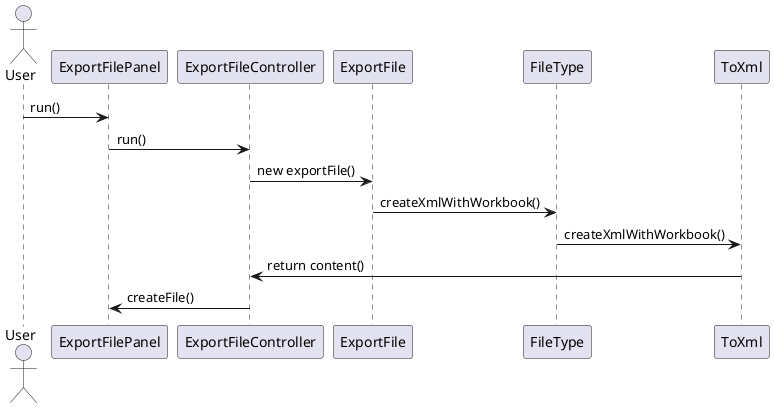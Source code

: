   @startuml doc-files/lang08.1_ExportXml_sequence_diagram_final.png
  
  actor User 
  participant "ExportFilePanel" as UI
  participant "ExportFileController" as ctrl
  participant "ExportFile" as domain
  participant "FileType" as domain1
  participant "ToXml" as domain2
  User -> UI : run()
  UI -> ctrl : run()
  ctrl -> domain : new exportFile()
  domain -> domain1 : createXmlWithWorkbook()
  domain1 -> domain2 : createXmlWithWorkbook()
  domain2 -> ctrl : return content()
  ctrl -> UI : createFile()

@enduml
